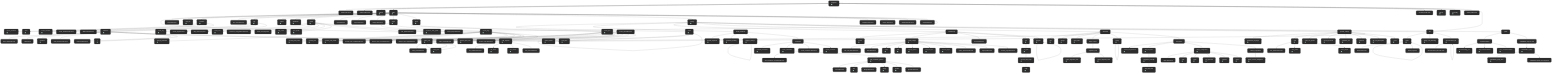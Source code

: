 graph TB;
navigation["navigation<br/><img src='https://storage.googleapis.com/pruebasautomatizadas-ghost/01 - admin/01- admin/09 - settings/02 - site/03 - navigation.PNG' width='100'/>"]:::transparentNode
admin_PNG_Zone["admin.PNG:Zone"]:::transparentNode
navigation --> admin_PNG_Zone
website_PNG_Zone["website.PNG:Zone"]:::transparentNode
navigation --> website_PNG_Zone
website["website<br/><img src='https://storage.googleapis.com/pruebasautomatizadas-ghost/./02 - website.PNG' width='100'/>"]:::transparentNode
click website "https://storage.googleapis.com/pruebasautomatizadas-ghost/./02 - website.PNG"
navigation --> website
admin["admin<br/><img src='https://storage.googleapis.com/pruebasautomatizadas-ghost/01 - admin/01 - admin.PNG' width='100'/>"]:::transparentNode
click admin "https://storage.googleapis.com/pruebasautomatizadas-ghost/./01 - admin.PNG"
navigation --> admin
click admin "https://storage.googleapis.com/pruebasautomatizadas-ghost/01 - admin/01 - admin.PNG"
admin --> admin
posts_PNG_Zone["posts.PNG:Zone"]:::transparentNode
admin --> posts_PNG_Zone
view_site["view_site<br/><img src='https://storage.googleapis.com/pruebasautomatizadas-ghost/01 - admin/01- admin/02 - view_site.PNG' width='100'/>"]:::transparentNode
click view_site "https://storage.googleapis.com/pruebasautomatizadas-ghost/01 - admin/01- admin/02 - view_site.PNG"
admin --> view_site
members["members<br/><img src='https://storage.googleapis.com/pruebasautomatizadas-ghost/01 - admin/01- admin/07 - members.PNG' width='100'/>"]:::transparentNode
click members "https://storage.googleapis.com/pruebasautomatizadas-ghost/01 - admin/01- admin/07 - members.PNG"
admin --> members
view_site_PNG_Zone["view_site.PNG:Zone"]:::transparentNode
admin --> view_site_PNG_Zone
tags["tags<br/><img src='https://storage.googleapis.com/pruebasautomatizadas-ghost/01 - admin/01- admin/06 - tags.PNG' width='100'/>"]:::transparentNode
click tags "https://storage.googleapis.com/pruebasautomatizadas-ghost/01 - admin/01- admin/06 - tags.PNG"
admin --> tags
explore["explore<br/><img src='https://storage.googleapis.com/pruebasautomatizadas-ghost/01 - admin/01- admin/03 - explore.PNG' width='100'/>"]:::transparentNode
click explore "https://storage.googleapis.com/pruebasautomatizadas-ghost/01 - admin/01- admin/03 - explore.PNG"
admin --> explore
dashboard["dashboard<br/><img src='https://storage.googleapis.com/pruebasautomatizadas-ghost/01 - admin/01- admin/01 - dashboard.PNG' width='100'/>"]:::transparentNode
click dashboard "https://storage.googleapis.com/pruebasautomatizadas-ghost/01 - admin/01- admin/01 - dashboard.PNG"
admin --> dashboard
profile["profile<br/><img src='https://storage.googleapis.com/pruebasautomatizadas-ghost/01 - admin/01- admin/08 - profile.PNG' width='100'/>"]:::transparentNode
click profile "https://storage.googleapis.com/pruebasautomatizadas-ghost/01 - admin/01- admin/08 - profile.PNG"
admin --> profile
tags_PNG_Zone["tags.PNG:Zone"]:::transparentNode
admin --> tags_PNG_Zone
pages_PNG_Zone["pages.PNG:Zone"]:::transparentNode
admin --> pages_PNG_Zone
settings_PNG_Zone["settings.PNG:Zone"]:::transparentNode
admin --> settings_PNG_Zone
pages["pages<br/><img src='https://storage.googleapis.com/pruebasautomatizadas-ghost/01 - admin/01- admin/05 - pages.PNG' width='100'/>"]:::transparentNode
click pages "https://storage.googleapis.com/pruebasautomatizadas-ghost/01 - admin/01- admin/05 - pages.PNG"
admin --> pages
posts["posts<br/><img src='https://storage.googleapis.com/pruebasautomatizadas-ghost/01 - admin/01- admin/04 - posts.PNG' width='100'/>"]:::transparentNode
click posts "https://storage.googleapis.com/pruebasautomatizadas-ghost/01 - admin/01- admin/04 - posts.PNG"
admin --> posts
settings["settings<br/><img src='https://storage.googleapis.com/pruebasautomatizadas-ghost/01 - admin/01- admin/09 - settings.PNG' width='100'/>"]:::transparentNode
click settings "https://storage.googleapis.com/pruebasautomatizadas-ghost/01 - admin/01- admin/09 - settings.PNG"
admin --> settings
members_PNG_Zone["members.PNG:Zone"]:::transparentNode
admin --> members_PNG_Zone
explore_PNG_Zone["explore.PNG:Zone"]:::transparentNode
admin --> explore_PNG_Zone
dashboard_PNG_Zone["dashboard.PNG:Zone"]:::transparentNode
admin --> dashboard_PNG_Zone
profile_PNG_Zone["profile.PNG:Zone"]:::transparentNode
admin --> profile_PNG_Zone
help_center_png_Zone["help_center.png:Zone"]:::transparentNode
profile --> help_center_png_Zone
whats_new["whats_new<br/><img src='https://storage.googleapis.com/pruebasautomatizadas-ghost/01 - admin/01- admin/08 - profile/01 - whats_new.png' width='100'/>"]:::transparentNode
click whats_new "https://storage.googleapis.com/pruebasautomatizadas-ghost/01 - admin/01- admin/08 - profile/01 - whats_new.png"
profile --> whats_new
resources_and_guides_PNG_Zone["resources_and_guides.PNG:Zone"]:::transparentNode
profile --> resources_and_guides_PNG_Zone
whats_new_png_Zone["whats_new.png:Zone"]:::transparentNode
profile --> whats_new_png_Zone
help_center["help_center<br/><img src='https://storage.googleapis.com/pruebasautomatizadas-ghost/01 - admin/01- admin/08 - profile/03 - help_center.png' width='100'/>"]:::transparentNode
click help_center "https://storage.googleapis.com/pruebasautomatizadas-ghost/01 - admin/01- admin/08 - profile/03 - help_center.png"
profile --> help_center
your_profile["your_profile<br/><img src='https://storage.googleapis.com/pruebasautomatizadas-ghost/01 - admin/01- admin/08 - profile/02 - your_profile.PNG' width='100'/>"]:::transparentNode
click your_profile "https://storage.googleapis.com/pruebasautomatizadas-ghost/01 - admin/01- admin/08 - profile/02 - your_profile.PNG"
profile --> your_profile
your_profile_PNG_Zone["your_profile.PNG:Zone"]:::transparentNode
profile --> your_profile_PNG_Zone
resources_and_guides["resources_and_guides<br/><img src='https://storage.googleapis.com/pruebasautomatizadas-ghost/01 - admin/01- admin/08 - profile/04 - resources_and_guides.PNG' width='100'/>"]:::transparentNode
click resources_and_guides "https://storage.googleapis.com/pruebasautomatizadas-ghost/01 - admin/01- admin/08 - profile/04 - resources_and_guides.PNG"
profile --> resources_and_guides
change_password["change_password<br/><img src='https://storage.googleapis.com/pruebasautomatizadas-ghost/01 - admin/01- admin/08 - profile/02 - your_profile/01 - change_password.PNG' width='100'/>"]:::transparentNode
click change_password "https://storage.googleapis.com/pruebasautomatizadas-ghost/01 - admin/01- admin/08 - profile/02 - your_profile/01 - change_password.PNG"
your_profile --> change_password
create_post["create_post<br/><img src='https://storage.googleapis.com/pruebasautomatizadas-ghost/01 - admin/01- admin/04 - posts/01 - create_post.PNG' width='100'/>"]:::transparentNode
click create_post "https://storage.googleapis.com/pruebasautomatizadas-ghost/01 - admin/01- admin/04 - posts/01 - create_post.PNG"
posts --> create_post
create_post_PNG_Zone["create_post.PNG:Zone"]:::transparentNode
posts --> create_post_PNG_Zone
preview_post_social["preview_post_social<br/><img src='https://storage.googleapis.com/pruebasautomatizadas-ghost/01 - admin/01- admin/05 - pages/01 - create_page/04 - preview_post_social.PNG' width='100'/>"]:::transparentNode
click preview_post_social "https://storage.googleapis.com/pruebasautomatizadas-ghost/01 - admin/01- admin/04 - posts/01 - create_post/04 - preview_post_social.PNG"
create_post --> preview_post_social
preview_post["preview_post<br/><img src='https://storage.googleapis.com/pruebasautomatizadas-ghost/01 - admin/01- admin/05 - pages/01 - create_page/01 - preview_post.PNG' width='100'/>"]:::transparentNode
click preview_post "https://storage.googleapis.com/pruebasautomatizadas-ghost/01 - admin/01- admin/04 - posts/01 - create_post/01 - preview_post.PNG"
create_post --> preview_post
preview_post_mobile["preview_post_mobile<br/><img src='https://storage.googleapis.com/pruebasautomatizadas-ghost/01 - admin/01- admin/05 - pages/01 - create_page/02 - preview_post_mobile.PNG' width='100'/>"]:::transparentNode
click preview_post_mobile "https://storage.googleapis.com/pruebasautomatizadas-ghost/01 - admin/01- admin/04 - posts/01 - create_post/02 - preview_post_mobile.PNG"
create_post --> preview_post_mobile
preview_post_mobile_PNG_Zone["preview_post_mobile.PNG:Zone"]:::transparentNode
create_post --> preview_post_mobile_PNG_Zone
preview_post_social_PNG_Zone["preview_post_social.PNG:Zone"]:::transparentNode
create_post --> preview_post_social_PNG_Zone
preview_post_mail_PNG_Zone["preview_post_mail.PNG:Zone"]:::transparentNode
create_post --> preview_post_mail_PNG_Zone
share_post["share_post<br/><img src='https://storage.googleapis.com/pruebasautomatizadas-ghost/01 - admin/01- admin/05 - pages/01 - create_page/05 - share_post.PNG' width='100'/>"]:::transparentNode
click share_post "https://storage.googleapis.com/pruebasautomatizadas-ghost/01 - admin/01- admin/04 - posts/01 - create_post/05 - share_post.PNG"
create_post --> share_post
share_post_PNG_Zone["share_post.PNG:Zone"]:::transparentNode
create_post --> share_post_PNG_Zone
preview_post_mail["preview_post_mail<br/><img src='https://storage.googleapis.com/pruebasautomatizadas-ghost/01 - admin/01- admin/05 - pages/01 - create_page/03 - preview_post_mail.PNG' width='100'/>"]:::transparentNode
click preview_post_mail "https://storage.googleapis.com/pruebasautomatizadas-ghost/01 - admin/01- admin/04 - posts/01 - create_post/03 - preview_post_mail.PNG"
create_post --> preview_post_mail
preview_post_PNG_Zone["preview_post.PNG:Zone"]:::transparentNode
create_post --> preview_post_PNG_Zone
finish_post_PNG_Zone["finish_post.PNG:Zone"]:::transparentNode
share_post --> finish_post_PNG_Zone
finish_post["finish_post<br/><img src='https://storage.googleapis.com/pruebasautomatizadas-ghost/01 - admin/01- admin/05 - pages/01 - create_page/05 - share_post/01 - finish_post.PNG' width='100'/>"]:::transparentNode
click finish_post "https://storage.googleapis.com/pruebasautomatizadas-ghost/01 - admin/01- admin/04 - posts/01 - create_post/05 - share_post/01 - finish_post.PNG"
share_post --> finish_post
import_members["import_members<br/><img src='https://storage.googleapis.com/pruebasautomatizadas-ghost/01 - admin/01- admin/07 - members/02 - import_members.PNG' width='100'/>"]:::transparentNode
click import_members "https://storage.googleapis.com/pruebasautomatizadas-ghost/01 - admin/01- admin/07 - members/02 - import_members.PNG"
members --> import_members
filters["filters<br/><img src='https://storage.googleapis.com/pruebasautomatizadas-ghost/01 - admin/01- admin/07 - members/03 - filters.PNG' width='100'/>"]:::transparentNode
click filters "https://storage.googleapis.com/pruebasautomatizadas-ghost/01 - admin/01- admin/07 - members/03 - filters.PNG"
members --> filters
create_member["create_member<br/><img src='https://storage.googleapis.com/pruebasautomatizadas-ghost/01 - admin/01- admin/07 - members/01 - create_member.PNG' width='100'/>"]:::transparentNode
click create_member "https://storage.googleapis.com/pruebasautomatizadas-ghost/01 - admin/01- admin/07 - members/01 - create_member.PNG"
members --> create_member
create_member_PNG_Zone["create_member.PNG:Zone"]:::transparentNode
members --> create_member_PNG_Zone
delete["delete<br/><img src='https://storage.googleapis.com/pruebasautomatizadas-ghost/01 - admin/01- admin/09 - settings/07 - delete/01 - delete.PNG' width='100'/>"]:::transparentNode
settings --> delete
click delete "https://storage.googleapis.com/pruebasautomatizadas-ghost/01 - admin/01- admin/09 - settings/07 - delete/01 - delete.PNG"
delete --> delete
confirm_delete["confirm_delete<br/><img src='https://storage.googleapis.com/pruebasautomatizadas-ghost/01 - admin/01- admin/09 - settings/07 - delete/01 - delete/01 - confirm_delete.PNG' width='100'/>"]:::transparentNode
click confirm_delete "https://storage.googleapis.com/pruebasautomatizadas-ghost/01 - admin/01- admin/09 - settings/07 - delete/01 - delete/01 - confirm_delete.PNG"
delete --> confirm_delete
email_newsletter["email_newsletter"]:::transparentNode
settings --> email_newsletter
default_recipients["default_recipients<br/><img src='https://storage.googleapis.com/pruebasautomatizadas-ghost/01 - admin/01- admin/09 - settings/05 - email_newsletter/02 - default_recipients.PNG' width='100'/>"]:::transparentNode
click default_recipients "https://storage.googleapis.com/pruebasautomatizadas-ghost/01 - admin/01- admin/09 - settings/05 - email_newsletter/02 - default_recipients.PNG"
email_newsletter --> default_recipients
newsletter_sending["newsletter_sending<br/><img src='https://storage.googleapis.com/pruebasautomatizadas-ghost/01 - admin/01- admin/09 - settings/05 - email_newsletter/01 - newsletter_sending.PNG' width='100'/>"]:::transparentNode
click newsletter_sending "https://storage.googleapis.com/pruebasautomatizadas-ghost/01 - admin/01- admin/09 - settings/05 - email_newsletter/01 - newsletter_sending.PNG"
email_newsletter --> newsletter_sending
mailgun_settings["mailgun_settings<br/><img src='https://storage.googleapis.com/pruebasautomatizadas-ghost/01 - admin/01- admin/09 - settings/05 - email_newsletter/04 - mailgun_settings/01 - mailgun_settings.PNG' width='100'/>"]:::transparentNode
email_newsletter --> mailgun_settings
click mailgun_settings "https://storage.googleapis.com/pruebasautomatizadas-ghost/01 - admin/01- admin/09 - settings/05 - email_newsletter/04 - mailgun_settings/01 - mailgun_settings.PNG"
mailgun_settings --> mailgun_settings
newsletters["newsletters"]:::transparentNode
email_newsletter --> newsletters
archived_newsletter["archived_newsletter<br/><img src='https://storage.googleapis.com/pruebasautomatizadas-ghost/01 - admin/01- admin/09 - settings/05 - email_newsletter/03 - newsletters/02 - archived_newsletter.PNG' width='100'/>"]:::transparentNode
click archived_newsletter "https://storage.googleapis.com/pruebasautomatizadas-ghost/01 - admin/01- admin/09 - settings/05 - email_newsletter/03 - newsletters/02 - archived_newsletter.PNG"
newsletters --> archived_newsletter
active_newsletter["active_newsletter<br/><img src='https://storage.googleapis.com/pruebasautomatizadas-ghost/01 - admin/01- admin/09 - settings/05 - email_newsletter/03 - newsletters/01 - active_newsletter.PNG' width='100'/>"]:::transparentNode
click active_newsletter "https://storage.googleapis.com/pruebasautomatizadas-ghost/01 - admin/01- admin/09 - settings/05 - email_newsletter/03 - newsletters/01 - active_newsletter.PNG"
newsletters --> active_newsletter
create_newsletter_PNG_Zone["create_newsletter.PNG:Zone"]:::transparentNode
newsletters --> create_newsletter_PNG_Zone
create_newsletter["create_newsletter<br/><img src='https://storage.googleapis.com/pruebasautomatizadas-ghost/01 - admin/01- admin/09 - settings/05 - email_newsletter/03 - newsletters/03 - create_newsletter.PNG' width='100'/>"]:::transparentNode
click create_newsletter "https://storage.googleapis.com/pruebasautomatizadas-ghost/01 - admin/01- admin/09 - settings/05 - email_newsletter/03 - newsletters/03 - create_newsletter.PNG"
newsletters --> create_newsletter
edit_newsletter_general_PNG_Zone["edit_newsletter_general.PNG:Zone"]:::transparentNode
active_newsletter --> edit_newsletter_general_PNG_Zone
edit_newsletter_general["edit_newsletter_general<br/><img src='https://storage.googleapis.com/pruebasautomatizadas-ghost/01 - admin/01- admin/09 - settings/05 - email_newsletter/03 - newsletters/01 - active_newsletter/01 - edit_newsletter_general.PNG' width='100'/>"]:::transparentNode
click edit_newsletter_general "https://storage.googleapis.com/pruebasautomatizadas-ghost/01 - admin/01- admin/09 - settings/05 - email_newsletter/03 - newsletters/01 - active_newsletter/01 - edit_newsletter_general.PNG"
active_newsletter --> edit_newsletter_general
view_PNG_Zone["view.PNG:Zone"]:::transparentNode
edit_newsletter_general --> view_PNG_Zone
view["view<br/><img src='https://storage.googleapis.com/pruebasautomatizadas-ghost/01 - admin/01- admin/09 - settings/05 - email_newsletter/03 - newsletters/01 - active_newsletter/01 - edit_newsletter_general/01 - view.PNG' width='100'/>"]:::transparentNode
click view "https://storage.googleapis.com/pruebasautomatizadas-ghost/01 - admin/01- admin/09 - settings/05 - email_newsletter/03 - newsletters/01 - active_newsletter/01 - edit_newsletter_general/01 - view.PNG"
edit_newsletter_general --> view
design_PNG_Zone["design.PNG:Zone"]:::transparentNode
edit_newsletter_general --> design_PNG_Zone
design["design<br/><img src='https://storage.googleapis.com/pruebasautomatizadas-ghost/01 - admin/01- admin/09 - settings/05 - email_newsletter/03 - newsletters/01 - active_newsletter/01 - edit_newsletter_general/03 - design.PNG' width='100'/>"]:::transparentNode
click design "https://storage.googleapis.com/pruebasautomatizadas-ghost/01 - admin/01- admin/09 - settings/05 - email_newsletter/03 - newsletters/01 - active_newsletter/01 - edit_newsletter_general/03 - design.PNG"
edit_newsletter_general --> design
general["general<br/><img src='https://storage.googleapis.com/pruebasautomatizadas-ghost/01 - admin/01- admin/09 - settings/05 - email_newsletter/03 - newsletters/01 - active_newsletter/01 - edit_newsletter_general/02 - general.PNG' width='100'/>"]:::transparentNode
click general "https://storage.googleapis.com/pruebasautomatizadas-ghost/01 - admin/01- admin/09 - settings/05 - email_newsletter/03 - newsletters/01 - active_newsletter/01 - edit_newsletter_general/02 - general.PNG"
edit_newsletter_general --> general
general_PNG_Zone["general.PNG:Zone"]:::transparentNode
edit_newsletter_general --> general_PNG_Zone
membership["membership"]:::transparentNode
settings --> membership
access["access<br/><img src='https://storage.googleapis.com/pruebasautomatizadas-ghost/01 - admin/01- admin/09 - settings/03 - membership/02 - access.PNG' width='100'/>"]:::transparentNode
click access "https://storage.googleapis.com/pruebasautomatizadas-ghost/01 - admin/01- admin/09 - settings/03 - membership/02 - access.PNG"
membership --> access
portal_settings["portal_settings<br/><img src='https://storage.googleapis.com/pruebasautomatizadas-ghost/01 - admin/01- admin/09 - settings/03 - membership/01 - portal_settings.PNG' width='100'/>"]:::transparentNode
click portal_settings "https://storage.googleapis.com/pruebasautomatizadas-ghost/01 - admin/01- admin/09 - settings/03 - membership/01 - portal_settings.PNG"
membership --> portal_settings
access_PNG_Zone["access.PNG:Zone"]:::transparentNode
membership --> access_PNG_Zone
tiers["tiers<br/><img src='https://storage.googleapis.com/pruebasautomatizadas-ghost/01 - admin/01- admin/09 - settings/03 - membership/03 - tiers.PNG' width='100'/>"]:::transparentNode
click tiers "https://storage.googleapis.com/pruebasautomatizadas-ghost/01 - admin/01- admin/09 - settings/03 - membership/03 - tiers.PNG"
membership --> tiers
analytics["analytics<br/><img src='https://storage.googleapis.com/pruebasautomatizadas-ghost/01 - admin/01- admin/09 - settings/03 - membership/04 - analytics/01 - analytics.PNG' width='100'/>"]:::transparentNode
membership --> analytics
click analytics "https://storage.googleapis.com/pruebasautomatizadas-ghost/01 - admin/01- admin/09 - settings/03 - membership/04 - analytics/01 - analytics.PNG"
analytics --> analytics
get_paid["get_paid<br/><img src='https://storage.googleapis.com/pruebasautomatizadas-ghost/01 - admin/01- admin/09 - settings/03 - membership/03 - tiers/01 - get_paid.PNG' width='100'/>"]:::transparentNode
click get_paid "https://storage.googleapis.com/pruebasautomatizadas-ghost/01 - admin/01- admin/09 - settings/03 - membership/03 - tiers/01 - get_paid.PNG"
tiers --> get_paid
connect_with_stripe["connect_with_stripe<br/><img src='https://storage.googleapis.com/pruebasautomatizadas-ghost/01 - admin/01- admin/09 - settings/03 - membership/03 - tiers/01 - get_paid/01 - connect_with_stripe.PNG' width='100'/>"]:::transparentNode
click connect_with_stripe "https://storage.googleapis.com/pruebasautomatizadas-ghost/01 - admin/01- admin/09 - settings/03 - membership/03 - tiers/01 - get_paid/01 - connect_with_stripe.PNG"
get_paid --> connect_with_stripe
stripe["stripe<br/><img src='https://storage.googleapis.com/pruebasautomatizadas-ghost/01 - admin/01- admin/09 - settings/03 - membership/03 - tiers/01 - get_paid/01 - connect_with_stripe/stripe.PNG' width='100'/>"]:::transparentNode
click stripe "https://storage.googleapis.com/pruebasautomatizadas-ghost/01 - admin/01- admin/09 - settings/03 - membership/03 - tiers/01 - get_paid/01 - connect_with_stripe/stripe.PNG"
connect_with_stripe --> stripe
look_and_feel_PNG_Zone["look_and_feel.PNG:Zone"]:::transparentNode
portal_settings --> look_and_feel_PNG_Zone
links_PNG_Zone["links.PNG:Zone"]:::transparentNode
portal_settings --> links_PNG_Zone
signup["signup<br/><img src='https://storage.googleapis.com/pruebasautomatizadas-ghost/01 - admin/01- admin/09 - settings/03 - membership/01 - portal_settings/01a - signup.PNG' width='100'/>"]:::transparentNode
click signup "https://storage.googleapis.com/pruebasautomatizadas-ghost/01 - admin/01- admin/09 - settings/03 - membership/01 - portal_settings/01a - signup.PNG"
portal_settings --> signup
links["links<br/><img src='https://storage.googleapis.com/pruebasautomatizadas-ghost/01 - admin/01- admin/09 - settings/03 - membership/01 - portal_settings/03a - links.PNG' width='100'/>"]:::transparentNode
click links "https://storage.googleapis.com/pruebasautomatizadas-ghost/01 - admin/01- admin/09 - settings/03 - membership/01 - portal_settings/03a - links.PNG"
portal_settings --> links
signup_options["signup_options<br/><img src='https://storage.googleapis.com/pruebasautomatizadas-ghost/01 - admin/01- admin/09 - settings/03 - membership/01 - portal_settings/01b - signup_options.PNG' width='100'/>"]:::transparentNode
click signup_options "https://storage.googleapis.com/pruebasautomatizadas-ghost/01 - admin/01- admin/09 - settings/03 - membership/01 - portal_settings/01b - signup_options.PNG"
portal_settings --> signup_options
look_and_feel["look_and_feel<br/><img src='https://storage.googleapis.com/pruebasautomatizadas-ghost/01 - admin/01- admin/09 - settings/03 - membership/01 - portal_settings/02b - look_and_feel.PNG' width='100'/>"]:::transparentNode
click look_and_feel "https://storage.googleapis.com/pruebasautomatizadas-ghost/01 - admin/01- admin/09 - settings/03 - membership/01 - portal_settings/02b - look_and_feel.PNG"
portal_settings --> look_and_feel
account_page["account_page<br/><img src='https://storage.googleapis.com/pruebasautomatizadas-ghost/01 - admin/01- admin/09 - settings/03 - membership/01 - portal_settings/03b - account_page.PNG' width='100'/>"]:::transparentNode
click account_page "https://storage.googleapis.com/pruebasautomatizadas-ghost/01 - admin/01- admin/09 - settings/03 - membership/01 - portal_settings/03b - account_page.PNG"
portal_settings --> account_page
signup_options_PNG_Zone["signup_options.PNG:Zone"]:::transparentNode
portal_settings --> signup_options_PNG_Zone
signup_PNG_Zone["signup.PNG:Zone"]:::transparentNode
portal_settings --> signup_PNG_Zone
account_page_PNG_Zone["account_page.PNG:Zone"]:::transparentNode
portal_settings --> account_page_PNG_Zone
advanced["advanced"]:::transparentNode
settings --> advanced
labs["labs<br/><img src='https://storage.googleapis.com/pruebasautomatizadas-ghost/01 - admin/01- admin/09 - settings/06 - advanced/05 - labs.PNG' width='100'/>"]:::transparentNode
click labs "https://storage.googleapis.com/pruebasautomatizadas-ghost/01 - admin/01- admin/09 - settings/06 - advanced/05 - labs.PNG"
advanced --> labs
historyx["historyx<br/><img src='https://storage.googleapis.com/pruebasautomatizadas-ghost/01 - admin/01- admin/09 - settings/06 - advanced/06 - historyx.PNG' width='100'/>"]:::transparentNode
click historyx "https://storage.googleapis.com/pruebasautomatizadas-ghost/01 - admin/01- admin/09 - settings/06 - advanced/06 - historyx.PNG"
advanced --> historyx
spam_filters["spam_filters<br/><img src='https://storage.googleapis.com/pruebasautomatizadas-ghost/01 - admin/01- admin/09 - settings/06 - advanced/03 - spam_filters.PNG' width='100'/>"]:::transparentNode
click spam_filters "https://storage.googleapis.com/pruebasautomatizadas-ghost/01 - admin/01- admin/09 - settings/06 - advanced/03 - spam_filters.PNG"
advanced --> spam_filters
code_injection["code_injection<br/><img src='https://storage.googleapis.com/pruebasautomatizadas-ghost/01 - admin/01- admin/06 - tags/02 - additional/04 - code_injection.PNG' width='100'/>"]:::transparentNode
click code_injection "https://storage.googleapis.com/pruebasautomatizadas-ghost/01 - admin/01- admin/09 - settings/06 - advanced/04 - code_injection.PNG"
advanced --> code_injection
import_export["import_export"]:::transparentNode
advanced --> import_export
migration_tools["migration_tools"]:::transparentNode
import_export --> migration_tools
import_migration_tools["import_migration_tools<br/><img src='https://storage.googleapis.com/pruebasautomatizadas-ghost/01 - admin/01- admin/09 - settings/06 - advanced/02 - import_export/01 - migration_tools/01 - import_migration_tools.PNG' width='100'/>"]:::transparentNode
click import_migration_tools "https://storage.googleapis.com/pruebasautomatizadas-ghost/01 - admin/01- admin/09 - settings/06 - advanced/02 - import_export/01 - migration_tools/01 - import_migration_tools.PNG"
migration_tools --> import_migration_tools
export_migration_tools["export_migration_tools<br/><img src='https://storage.googleapis.com/pruebasautomatizadas-ghost/01 - admin/01- admin/09 - settings/06 - advanced/02 - import_export/01 - migration_tools/02 - export_migration_tools.PNG' width='100'/>"]:::transparentNode
click export_migration_tools "https://storage.googleapis.com/pruebasautomatizadas-ghost/01 - admin/01- admin/09 - settings/06 - advanced/02 - import_export/01 - migration_tools/02 - export_migration_tools.PNG"
migration_tools --> export_migration_tools
history["history<br/><img src='https://storage.googleapis.com/pruebasautomatizadas-ghost/01 - admin/01- admin/09 - settings/06 - advanced/06 - history/01 - history.PNG' width='100'/>"]:::transparentNode
advanced --> history
click history "https://storage.googleapis.com/pruebasautomatizadas-ghost/01 - admin/01- admin/09 - settings/06 - advanced/06 - history/01 - history.PNG"
history --> history
integrations["integrations"]:::transparentNode
advanced --> integrations
custom_integrationsw["custom_integrationsw<br/><img src='https://storage.googleapis.com/pruebasautomatizadas-ghost/01 - admin/01- admin/09 - settings/06 - advanced/01 - integrations/02 - custom_integrationsw.PNG' width='100'/>"]:::transparentNode
click custom_integrationsw "https://storage.googleapis.com/pruebasautomatizadas-ghost/01 - admin/01- admin/09 - settings/06 - advanced/01 - integrations/02 - custom_integrationsw.PNG"
integrations --> custom_integrationsw
add_integration["add_integration<br/><img src='https://storage.googleapis.com/pruebasautomatizadas-ghost/01 - admin/01- admin/09 - settings/06 - advanced/01 - integrations/03 - add_integration.PNG' width='100'/>"]:::transparentNode
click add_integration "https://storage.googleapis.com/pruebasautomatizadas-ghost/01 - admin/01- admin/09 - settings/06 - advanced/01 - integrations/03 - add_integration.PNG"
integrations --> add_integration
built_in_integrations["built_in_integrations<br/><img src='https://storage.googleapis.com/pruebasautomatizadas-ghost/01 - admin/01- admin/09 - settings/06 - advanced/01 - integrations/01 - built_in_integrations.PNG' width='100'/>"]:::transparentNode
click built_in_integrations "https://storage.googleapis.com/pruebasautomatizadas-ghost/01 - admin/01- admin/09 - settings/06 - advanced/01 - integrations/01 - built_in_integrations.PNG"
integrations --> built_in_integrations
integration_example["integration_example<br/><img src='https://storage.googleapis.com/pruebasautomatizadas-ghost/01 - admin/01- admin/09 - settings/06 - advanced/01 - integrations/03 - add_integration/01 - integration_example.PNG' width='100'/>"]:::transparentNode
click integration_example "https://storage.googleapis.com/pruebasautomatizadas-ghost/01 - admin/01- admin/09 - settings/06 - advanced/01 - integrations/03 - add_integration/01 - integration_example.PNG"
add_integration --> integration_example
add_web_hook["add_web_hook<br/><img src='https://storage.googleapis.com/pruebasautomatizadas-ghost/01 - admin/01- admin/09 - settings/06 - advanced/01 - integrations/03 - add_integration/01 - integration_example/01 - add_web_hook.PNG' width='100'/>"]:::transparentNode
click add_web_hook "https://storage.googleapis.com/pruebasautomatizadas-ghost/01 - admin/01- admin/09 - settings/06 - advanced/01 - integrations/03 - add_integration/01 - integration_example/01 - add_web_hook.PNG"
integration_example --> add_web_hook
custom_integrations["custom_integrations"]:::transparentNode
integrations --> custom_integrations
delete_custom_integration["delete_custom_integration<br/><img src='https://storage.googleapis.com/pruebasautomatizadas-ghost/01 - admin/01- admin/09 - settings/06 - advanced/01 - integrations/02 - custom_integrations/01 - delete_custom_integration.PNG' width='100'/>"]:::transparentNode
click delete_custom_integration "https://storage.googleapis.com/pruebasautomatizadas-ghost/01 - admin/01- admin/09 - settings/06 - advanced/01 - integrations/02 - custom_integrations/01 - delete_custom_integration.PNG"
custom_integrations --> delete_custom_integration
zapier_PNG_Zone["zapier.PNG:Zone"]:::transparentNode
built_in_integrations --> zapier_PNG_Zone
slack["slack<br/><img src='https://storage.googleapis.com/pruebasautomatizadas-ghost/01 - admin/01- admin/09 - settings/06 - advanced/01 - integrations/01 - built_in_integrations/02 - slack.PNG' width='100'/>"]:::transparentNode
click slack "https://storage.googleapis.com/pruebasautomatizadas-ghost/01 - admin/01- admin/09 - settings/06 - advanced/01 - integrations/01 - built_in_integrations/02 - slack.PNG"
built_in_integrations --> slack
zapier["zapier<br/><img src='https://storage.googleapis.com/pruebasautomatizadas-ghost/01 - admin/01- admin/09 - settings/06 - advanced/01 - integrations/01 - built_in_integrations/01 - zapier.PNG' width='100'/>"]:::transparentNode
click zapier "https://storage.googleapis.com/pruebasautomatizadas-ghost/01 - admin/01- admin/09 - settings/06 - advanced/01 - integrations/01 - built_in_integrations/01 - zapier.PNG"
built_in_integrations --> zapier
first_promoter["first_promoter<br/><img src='https://storage.googleapis.com/pruebasautomatizadas-ghost/01 - admin/01- admin/09 - settings/06 - advanced/01 - integrations/01 - built_in_integrations/04 - first_promoter.PNG' width='100'/>"]:::transparentNode
click first_promoter "https://storage.googleapis.com/pruebasautomatizadas-ghost/01 - admin/01- admin/09 - settings/06 - advanced/01 - integrations/01 - built_in_integrations/04 - first_promoter.PNG"
built_in_integrations --> first_promoter
unsplash["unsplash<br/><img src='https://storage.googleapis.com/pruebasautomatizadas-ghost/01 - admin/01- admin/09 - settings/06 - advanced/01 - integrations/01 - built_in_integrations/03 - unsplash.PNG' width='100'/>"]:::transparentNode
click unsplash "https://storage.googleapis.com/pruebasautomatizadas-ghost/01 - admin/01- admin/09 - settings/06 - advanced/01 - integrations/01 - built_in_integrations/03 - unsplash.PNG"
built_in_integrations --> unsplash
pintura["pintura<br/><img src='https://storage.googleapis.com/pruebasautomatizadas-ghost/01 - admin/01- admin/09 - settings/06 - advanced/01 - integrations/01 - built_in_integrations/05 - pintura.PNG' width='100'/>"]:::transparentNode
click pintura "https://storage.googleapis.com/pruebasautomatizadas-ghost/01 - admin/01- admin/09 - settings/06 - advanced/01 - integrations/01 - built_in_integrations/05 - pintura.PNG"
built_in_integrations --> pintura
site_header_PNG_Zone["site_header.PNG:Zone"]:::transparentNode
code_injection --> site_header_PNG_Zone
site_footer["site_footer<br/><img src='https://storage.googleapis.com/pruebasautomatizadas-ghost/01 - admin/01- admin/09 - settings/06 - advanced/04 - code_injection/02 - site_footer.PNG' width='100'/>"]:::transparentNode
click site_footer "https://storage.googleapis.com/pruebasautomatizadas-ghost/01 - admin/01- admin/09 - settings/06 - advanced/04 - code_injection/02 - site_footer.PNG"
code_injection --> site_footer
site_header["site_header<br/><img src='https://storage.googleapis.com/pruebasautomatizadas-ghost/01 - admin/01- admin/09 - settings/06 - advanced/04 - code_injection/01 - site_header.PNG' width='100'/>"]:::transparentNode
click site_header "https://storage.googleapis.com/pruebasautomatizadas-ghost/01 - admin/01- admin/09 - settings/06 - advanced/04 - code_injection/01 - site_header.PNG"
code_injection --> site_header
site_footer_PNG_Zone["site_footer.PNG:Zone"]:::transparentNode
code_injection --> site_footer_PNG_Zone
site["site"]:::transparentNode
settings --> site
theme["theme<br/><img src='https://storage.googleapis.com/pruebasautomatizadas-ghost/01 - admin/01- admin/09 - settings/02 - site/02 - theme/02 - theme/01 - theme.png' width='100'/>"]:::transparentNode
click theme "https://storage.googleapis.com/pruebasautomatizadas-ghost/01 - admin/01- admin/09 - settings/02 - site/02 - theme.PNG"
site --> theme
design_and_branding["design_and_branding<br/><img src='https://storage.googleapis.com/pruebasautomatizadas-ghost/01 - admin/01- admin/09 - settings/02 - site/01 - design_and_branding.PNG' width='100'/>"]:::transparentNode
click design_and_branding "https://storage.googleapis.com/pruebasautomatizadas-ghost/01 - admin/01- admin/09 - settings/02 - site/01 - design_and_branding.PNG"
site --> design_and_branding
click navigation "https://storage.googleapis.com/pruebasautomatizadas-ghost/01 - admin/01- admin/09 - settings/02 - site/03 - navigation.PNG"
site --> navigation
announcement_bar["announcement_bar<br/><img src='https://storage.googleapis.com/pruebasautomatizadas-ghost/01 - admin/01- admin/09 - settings/02 - site/04 - announcement_bar/04 - announcement_bar.PNG' width='100'/>"]:::transparentNode
click announcement_bar "https://storage.googleapis.com/pruebasautomatizadas-ghost/01 - admin/01- admin/09 - settings/02 - site/04 - announcement_bar.PNG"
site --> announcement_bar
secondary_PNG_Zone["secondary.PNG:Zone"]:::transparentNode
navigation --> secondary_PNG_Zone
primary["primary<br/><img src='https://storage.googleapis.com/pruebasautomatizadas-ghost/01 - admin/01- admin/09 - settings/02 - site/03 - navigation/01 - primary.PNG' width='100'/>"]:::transparentNode
click primary "https://storage.googleapis.com/pruebasautomatizadas-ghost/01 - admin/01- admin/09 - settings/02 - site/03 - navigation/01 - primary.PNG"
navigation --> primary
secondary["secondary<br/><img src='https://storage.googleapis.com/pruebasautomatizadas-ghost/01 - admin/01- admin/09 - settings/02 - site/03 - navigation/02 - secondary.PNG' width='100'/>"]:::transparentNode
click secondary "https://storage.googleapis.com/pruebasautomatizadas-ghost/01 - admin/01- admin/09 - settings/02 - site/03 - navigation/02 - secondary.PNG"
navigation --> secondary
primary_PNG_Zone["primary.PNG:Zone"]:::transparentNode
navigation --> primary_PNG_Zone
theme_PNG_Zone["theme.PNG:Zone"]:::transparentNode
theme --> theme_PNG_Zone
click theme "https://storage.googleapis.com/pruebasautomatizadas-ghost/01 - admin/01- admin/09 - settings/02 - site/02 - theme/01 - theme.PNG"
theme --> theme
click theme "https://storage.googleapis.com/pruebasautomatizadas-ghost/01 - admin/01- admin/09 - settings/02 - site/02 - theme/02 - theme/01 - theme.png"
theme --> theme
theme_png_Zone["theme.png:Zone"]:::transparentNode
theme --> theme_png_Zone
announcement_bar_PNG_Zone["announcement_bar.PNG:Zone"]:::transparentNode
announcement_bar --> announcement_bar_PNG_Zone
click announcement_bar "https://storage.googleapis.com/pruebasautomatizadas-ghost/01 - admin/01- admin/09 - settings/02 - site/04 - announcement_bar/04 - announcement_bar.PNG"
announcement_bar --> announcement_bar
general_settings["general_settings"]:::transparentNode
settings --> general_settings
publication_language["publication_language<br/><img src='https://storage.googleapis.com/pruebasautomatizadas-ghost/01 - admin/01- admin/09 - settings/01 - general_settings/03 - publication_language.PNG' width='100'/>"]:::transparentNode
click publication_language "https://storage.googleapis.com/pruebasautomatizadas-ghost/01 - admin/01- admin/09 - settings/01 - general_settings/03 - publication_language.PNG"
general_settings --> publication_language
staff["staff<br/><img src='https://storage.googleapis.com/pruebasautomatizadas-ghost/01 - admin/01- admin/09 - settings/01 - general_settings/09 - staff.PNG' width='100'/>"]:::transparentNode
click staff "https://storage.googleapis.com/pruebasautomatizadas-ghost/01 - admin/01- admin/09 - settings/01 - general_settings/09 - staff.PNG"
general_settings --> staff
make_site_private["make_site_private<br/><img src='https://storage.googleapis.com/pruebasautomatizadas-ghost/01 - admin/01- admin/09 - settings/01 - general_settings/08 - make_site_private.PNG' width='100'/>"]:::transparentNode
click make_site_private "https://storage.googleapis.com/pruebasautomatizadas-ghost/01 - admin/01- admin/09 - settings/01 - general_settings/08 - make_site_private.PNG"
general_settings --> make_site_private
soccial_accounts["soccial_accounts<br/><img src='https://storage.googleapis.com/pruebasautomatizadas-ghost/01 - admin/01- admin/09 - settings/01 - general_settings/07 - soccial_accounts.PNG' width='100'/>"]:::transparentNode
click soccial_accounts "https://storage.googleapis.com/pruebasautomatizadas-ghost/01 - admin/01- admin/09 - settings/01 - general_settings/07 - soccial_accounts.PNG"
general_settings --> soccial_accounts
facebook_card["facebook_card<br/><img src='https://storage.googleapis.com/pruebasautomatizadas-ghost/01 - admin/01- admin/09 - settings/01 - general_settings/06 - facebook_card.PNG' width='100'/>"]:::transparentNode
click facebook_card "https://storage.googleapis.com/pruebasautomatizadas-ghost/01 - admin/01- admin/09 - settings/01 - general_settings/06 - facebook_card.PNG"
general_settings --> facebook_card
timezone["timezone<br/><img src='https://storage.googleapis.com/pruebasautomatizadas-ghost/01 - admin/01- admin/09 - settings/01 - general_settings/02 - timezone.PNG' width='100'/>"]:::transparentNode
click timezone "https://storage.googleapis.com/pruebasautomatizadas-ghost/01 - admin/01- admin/09 - settings/01 - general_settings/02 - timezone.PNG"
general_settings --> timezone
title_and_description["title_and_description<br/><img src='https://storage.googleapis.com/pruebasautomatizadas-ghost/01 - admin/01- admin/09 - settings/01 - general_settings/01 - title_and_description.PNG' width='100'/>"]:::transparentNode
click title_and_description "https://storage.googleapis.com/pruebasautomatizadas-ghost/01 - admin/01- admin/09 - settings/01 - general_settings/01 - title_and_description.PNG"
general_settings --> title_and_description
x_card["x_card<br/><img src='https://storage.googleapis.com/pruebasautomatizadas-ghost/01 - admin/01- admin/09 - settings/01 - general_settings/05 - x_card.PNG' width='100'/>"]:::transparentNode
click x_card "https://storage.googleapis.com/pruebasautomatizadas-ghost/01 - admin/01- admin/09 - settings/01 - general_settings/05 - x_card.PNG"
general_settings --> x_card
meta_data["meta_data<br/><img src='https://storage.googleapis.com/pruebasautomatizadas-ghost/01 - admin/01- admin/06 - tags/02 - additional/01 - meta_data.PNG' width='100'/>"]:::transparentNode
click meta_data "https://storage.googleapis.com/pruebasautomatizadas-ghost/01 - admin/01- admin/09 - settings/01 - general_settings/04 - meta_data.PNG"
general_settings --> meta_data
view_profile_PNG_Zone["view_profile.PNG:Zone"]:::transparentNode
staff --> view_profile_PNG_Zone
view_profile["view_profile<br/><img src='https://storage.googleapis.com/pruebasautomatizadas-ghost/01 - admin/01- admin/09 - settings/01 - general_settings/09 - staff/02 - view_profile.PNG' width='100'/>"]:::transparentNode
click view_profile "https://storage.googleapis.com/pruebasautomatizadas-ghost/01 - admin/01- admin/09 - settings/01 - general_settings/09 - staff/02 - view_profile.PNG"
staff --> view_profile
invite_people["invite_people<br/><img src='https://storage.googleapis.com/pruebasautomatizadas-ghost/01 - admin/01- admin/09 - settings/01 - general_settings/09 - staff/01 - invite_people.PNG' width='100'/>"]:::transparentNode
click invite_people "https://storage.googleapis.com/pruebasautomatizadas-ghost/01 - admin/01- admin/09 - settings/01 - general_settings/09 - staff/01 - invite_people.PNG"
staff --> invite_people
growth["growth"]:::transparentNode
settings --> growth
recommendations["recommendations"]:::transparentNode
growth --> recommendations
recommending_you["recommending_you<br/><img src='https://storage.googleapis.com/pruebasautomatizadas-ghost/01 - admin/01- admin/09 - settings/04 - growth/01 - recommendations/02 - recommending_you.PNG' width='100'/>"]:::transparentNode
click recommending_you "https://storage.googleapis.com/pruebasautomatizadas-ghost/01 - admin/01- admin/09 - settings/04 - growth/01 - recommendations/02 - recommending_you.PNG"
recommendations --> recommending_you
add_recommendation["add_recommendation<br/><img src='https://storage.googleapis.com/pruebasautomatizadas-ghost/01 - admin/01- admin/09 - settings/04 - growth/01 - recommendations/03 - add_recommendation.PNG' width='100'/>"]:::transparentNode
click add_recommendation "https://storage.googleapis.com/pruebasautomatizadas-ghost/01 - admin/01- admin/09 - settings/04 - growth/01 - recommendations/03 - add_recommendation.PNG"
recommendations --> add_recommendation
your_recommendations["your_recommendations<br/><img src='https://storage.googleapis.com/pruebasautomatizadas-ghost/01 - admin/01- admin/09 - settings/04 - growth/01 - recommendations/01 - your_recommendations.PNG' width='100'/>"]:::transparentNode
click your_recommendations "https://storage.googleapis.com/pruebasautomatizadas-ghost/01 - admin/01- admin/09 - settings/04 - growth/01 - recommendations/01 - your_recommendations.PNG"
recommendations --> your_recommendations
embeddable_signup_form["embeddable_signup_form"]:::transparentNode
growth --> embeddable_signup_form
enbeddable_signup["enbeddable_signup<br/><img src='https://storage.googleapis.com/pruebasautomatizadas-ghost/01 - admin/01- admin/09 - settings/04 - growth/02 - embeddable_signup_form/01 - enbeddable_signup.PNG' width='100'/>"]:::transparentNode
click enbeddable_signup "https://storage.googleapis.com/pruebasautomatizadas-ghost/01 - admin/01- admin/09 - settings/04 - growth/02 - embeddable_signup_form/01 - enbeddable_signup.PNG"
embeddable_signup_form --> enbeddable_signup
embedded_signup_form["embedded_signup_form<br/><img src='https://storage.googleapis.com/pruebasautomatizadas-ghost/01 - admin/01- admin/09 - settings/04 - growth/02 - embeddable_signup_form/01 - enbeddable_signup/01 - embedded_signup_form.png' width='100'/>"]:::transparentNode
click embedded_signup_form "https://storage.googleapis.com/pruebasautomatizadas-ghost/01 - admin/01- admin/09 - settings/04 - growth/02 - embeddable_signup_form/01 - enbeddable_signup/01 - embedded_signup_form.png"
enbeddable_signup --> embedded_signup_form
embedded_signup_form_png_Zone["embedded_signup_form.png:Zone"]:::transparentNode
enbeddable_signup --> embedded_signup_form_png_Zone
create_page_PNG_Zone["create_page.PNG:Zone"]:::transparentNode
pages --> create_page_PNG_Zone
create_page["create_page<br/><img src='https://storage.googleapis.com/pruebasautomatizadas-ghost/01 - admin/01- admin/05 - pages/01 - create_page.PNG' width='100'/>"]:::transparentNode
click create_page "https://storage.googleapis.com/pruebasautomatizadas-ghost/01 - admin/01- admin/05 - pages/01 - create_page.PNG"
pages --> create_page
click preview_post_social "https://storage.googleapis.com/pruebasautomatizadas-ghost/01 - admin/01- admin/05 - pages/01 - create_page/04 - preview_post_social.PNG"
create_page --> preview_post_social
click preview_post "https://storage.googleapis.com/pruebasautomatizadas-ghost/01 - admin/01- admin/05 - pages/01 - create_page/01 - preview_post.PNG"
create_page --> preview_post
click preview_post_mobile "https://storage.googleapis.com/pruebasautomatizadas-ghost/01 - admin/01- admin/05 - pages/01 - create_page/02 - preview_post_mobile.PNG"
create_page --> preview_post_mobile
create_page --> preview_post_mobile_PNG_Zone
create_page --> preview_post_social_PNG_Zone
create_page --> preview_post_mail_PNG_Zone
click share_post "https://storage.googleapis.com/pruebasautomatizadas-ghost/01 - admin/01- admin/05 - pages/01 - create_page/05 - share_post.PNG"
create_page --> share_post
create_page --> share_post_PNG_Zone
click preview_post_mail "https://storage.googleapis.com/pruebasautomatizadas-ghost/01 - admin/01- admin/05 - pages/01 - create_page/03 - preview_post_mail.PNG"
create_page --> preview_post_mail
create_page --> preview_post_PNG_Zone
share_post --> finish_post_PNG_Zone
click finish_post "https://storage.googleapis.com/pruebasautomatizadas-ghost/01 - admin/01- admin/05 - pages/01 - create_page/05 - share_post/01 - finish_post.PNG"
share_post --> finish_post
additional_PNG_Zone["additional.PNG:Zone"]:::transparentNode
tags --> additional_PNG_Zone
additional["additional<br/><img src='https://storage.googleapis.com/pruebasautomatizadas-ghost/01 - admin/01- admin/06 - tags/02 - additional.PNG' width='100'/>"]:::transparentNode
click additional "https://storage.googleapis.com/pruebasautomatizadas-ghost/01 - admin/01- admin/06 - tags/02 - additional.PNG"
tags --> additional
create_tag["create_tag<br/><img src='https://storage.googleapis.com/pruebasautomatizadas-ghost/01 - admin/01- admin/06 - tags/01 - create_tag.PNG' width='100'/>"]:::transparentNode
click create_tag "https://storage.googleapis.com/pruebasautomatizadas-ghost/01 - admin/01- admin/06 - tags/01 - create_tag.PNG"
tags --> create_tag
create_tag_PNG_Zone["create_tag.PNG:Zone"]:::transparentNode
tags --> create_tag_PNG_Zone
meta_data_PNG_Zone["meta_data.PNG:Zone"]:::transparentNode
additional --> meta_data_PNG_Zone
x_PNG_Zone["x.PNG:Zone"]:::transparentNode
additional --> x_PNG_Zone
facebook["facebook<br/><img src='https://storage.googleapis.com/pruebasautomatizadas-ghost/01 - admin/01- admin/06 - tags/02 - additional/03 - facebook.PNG' width='100'/>"]:::transparentNode
click facebook "https://storage.googleapis.com/pruebasautomatizadas-ghost/01 - admin/01- admin/06 - tags/02 - additional/03 - facebook.PNG"
additional --> facebook
code_injection_PNG_Zone["code_injection.PNG:Zone"]:::transparentNode
additional --> code_injection_PNG_Zone
click meta_data "https://storage.googleapis.com/pruebasautomatizadas-ghost/01 - admin/01- admin/06 - tags/02 - additional/01 - meta_data.PNG"
additional --> meta_data
facebook_PNG_Zone["facebook.PNG:Zone"]:::transparentNode
additional --> facebook_PNG_Zone
x["x<br/><img src='https://storage.googleapis.com/pruebasautomatizadas-ghost/01 - admin/01- admin/06 - tags/02 - additional/02 - x.PNG' width='100'/>"]:::transparentNode
click x "https://storage.googleapis.com/pruebasautomatizadas-ghost/01 - admin/01- admin/06 - tags/02 - additional/02 - x.PNG"
additional --> x
click code_injection "https://storage.googleapis.com/pruebasautomatizadas-ghost/01 - admin/01- admin/06 - tags/02 - additional/04 - code_injection.PNG"
additional --> code_injection
classDef transparentNode fill:#2d2d2d,color:white,stroke:#333,stroke-width:2px,rx:10,ry:10;